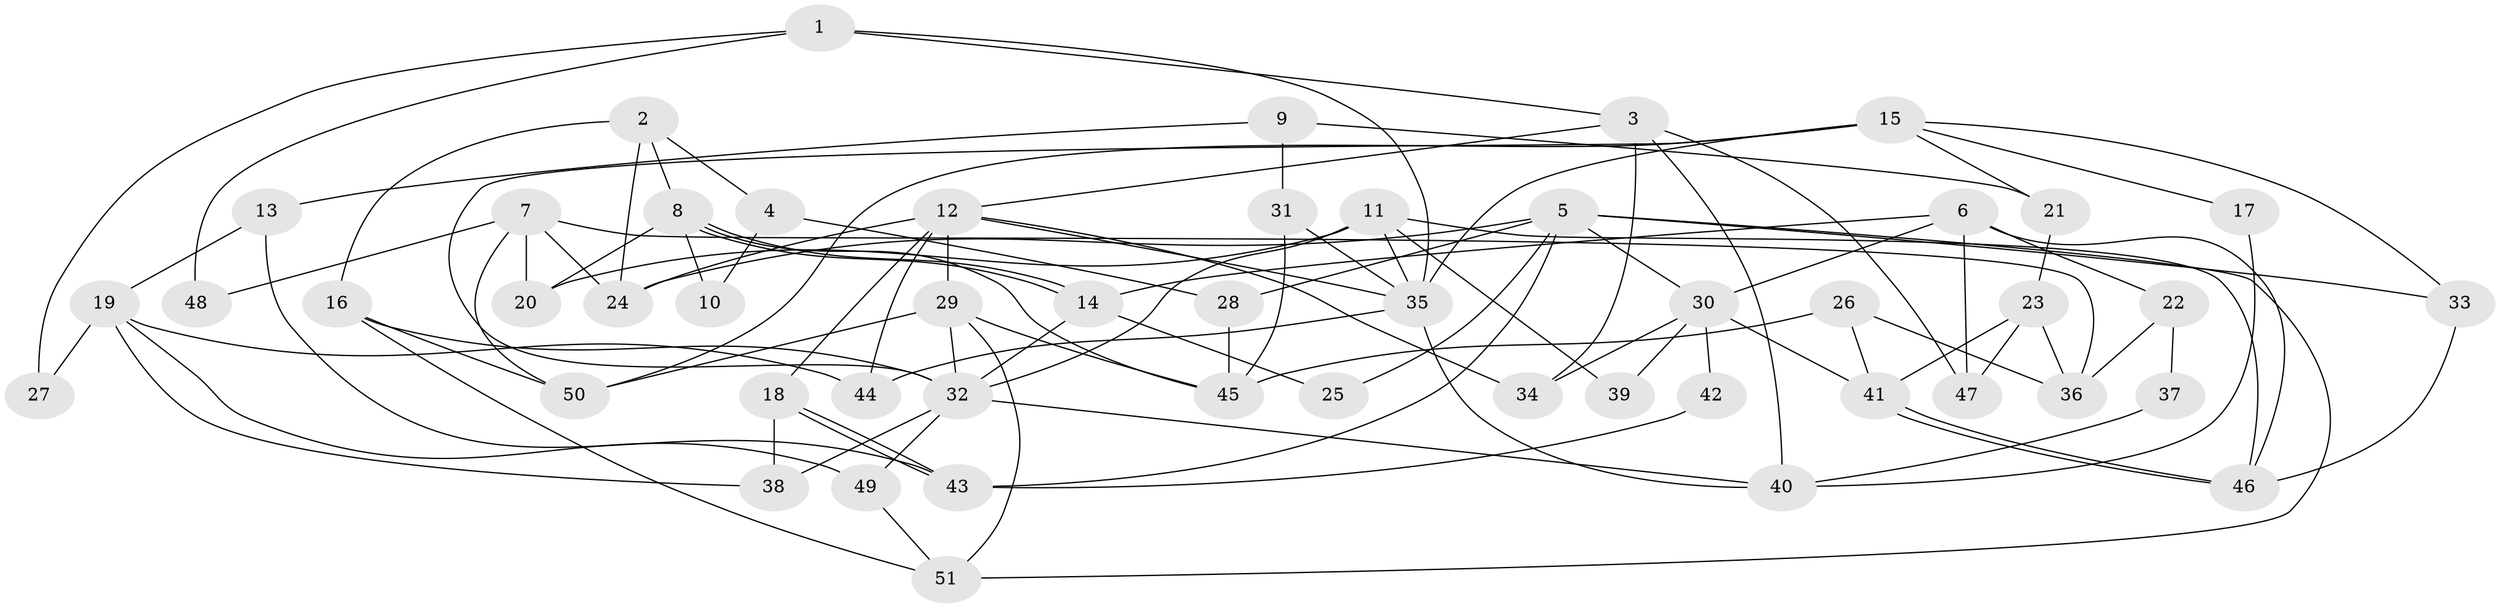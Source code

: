 // Generated by graph-tools (version 1.1) at 2025/50/03/09/25 03:50:02]
// undirected, 51 vertices, 102 edges
graph export_dot {
graph [start="1"]
  node [color=gray90,style=filled];
  1;
  2;
  3;
  4;
  5;
  6;
  7;
  8;
  9;
  10;
  11;
  12;
  13;
  14;
  15;
  16;
  17;
  18;
  19;
  20;
  21;
  22;
  23;
  24;
  25;
  26;
  27;
  28;
  29;
  30;
  31;
  32;
  33;
  34;
  35;
  36;
  37;
  38;
  39;
  40;
  41;
  42;
  43;
  44;
  45;
  46;
  47;
  48;
  49;
  50;
  51;
  1 -- 3;
  1 -- 35;
  1 -- 27;
  1 -- 48;
  2 -- 24;
  2 -- 8;
  2 -- 4;
  2 -- 16;
  3 -- 12;
  3 -- 47;
  3 -- 34;
  3 -- 40;
  4 -- 28;
  4 -- 10;
  5 -- 51;
  5 -- 33;
  5 -- 24;
  5 -- 25;
  5 -- 28;
  5 -- 30;
  5 -- 43;
  6 -- 46;
  6 -- 14;
  6 -- 22;
  6 -- 30;
  6 -- 47;
  7 -- 50;
  7 -- 36;
  7 -- 20;
  7 -- 24;
  7 -- 48;
  8 -- 20;
  8 -- 14;
  8 -- 14;
  8 -- 10;
  8 -- 45;
  9 -- 31;
  9 -- 13;
  9 -- 21;
  11 -- 32;
  11 -- 35;
  11 -- 20;
  11 -- 39;
  11 -- 46;
  12 -- 34;
  12 -- 24;
  12 -- 18;
  12 -- 29;
  12 -- 35;
  12 -- 44;
  13 -- 19;
  13 -- 43;
  14 -- 32;
  14 -- 25;
  15 -- 32;
  15 -- 50;
  15 -- 17;
  15 -- 21;
  15 -- 33;
  15 -- 35;
  16 -- 32;
  16 -- 50;
  16 -- 51;
  17 -- 40;
  18 -- 43;
  18 -- 43;
  18 -- 38;
  19 -- 44;
  19 -- 38;
  19 -- 27;
  19 -- 49;
  21 -- 23;
  22 -- 36;
  22 -- 37;
  23 -- 41;
  23 -- 36;
  23 -- 47;
  26 -- 41;
  26 -- 45;
  26 -- 36;
  28 -- 45;
  29 -- 32;
  29 -- 45;
  29 -- 50;
  29 -- 51;
  30 -- 34;
  30 -- 39;
  30 -- 41;
  30 -- 42;
  31 -- 35;
  31 -- 45;
  32 -- 40;
  32 -- 49;
  32 -- 38;
  33 -- 46;
  35 -- 40;
  35 -- 44;
  37 -- 40;
  41 -- 46;
  41 -- 46;
  42 -- 43;
  49 -- 51;
}

